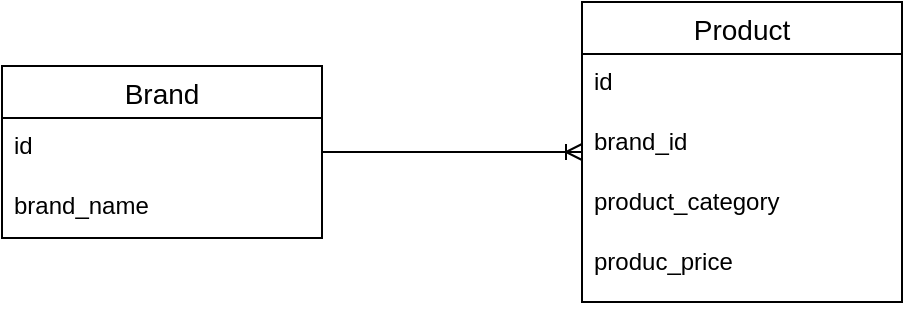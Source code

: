 <mxfile version="26.1.1">
  <diagram name="페이지-1" id="RqofLLY-m6_RUrMcSa6Y">
    <mxGraphModel dx="954" dy="507" grid="1" gridSize="10" guides="1" tooltips="1" connect="1" arrows="1" fold="1" page="1" pageScale="1" pageWidth="827" pageHeight="1169" math="0" shadow="0">
      <root>
        <mxCell id="0" />
        <mxCell id="1" parent="0" />
        <mxCell id="E-FXd8c1MgQbeYj2_pKc-1" value="Brand" style="swimlane;fontStyle=0;childLayout=stackLayout;horizontal=1;startSize=26;horizontalStack=0;resizeParent=1;resizeParentMax=0;resizeLast=0;collapsible=1;marginBottom=0;align=center;fontSize=14;" vertex="1" parent="1">
          <mxGeometry x="330" y="410" width="160" height="86" as="geometry" />
        </mxCell>
        <mxCell id="E-FXd8c1MgQbeYj2_pKc-2" value="id" style="text;strokeColor=none;fillColor=none;spacingLeft=4;spacingRight=4;overflow=hidden;rotatable=0;points=[[0,0.5],[1,0.5]];portConstraint=eastwest;fontSize=12;whiteSpace=wrap;html=1;" vertex="1" parent="E-FXd8c1MgQbeYj2_pKc-1">
          <mxGeometry y="26" width="160" height="30" as="geometry" />
        </mxCell>
        <mxCell id="E-FXd8c1MgQbeYj2_pKc-3" value="brand_name" style="text;strokeColor=none;fillColor=none;spacingLeft=4;spacingRight=4;overflow=hidden;rotatable=0;points=[[0,0.5],[1,0.5]];portConstraint=eastwest;fontSize=12;whiteSpace=wrap;html=1;" vertex="1" parent="E-FXd8c1MgQbeYj2_pKc-1">
          <mxGeometry y="56" width="160" height="30" as="geometry" />
        </mxCell>
        <mxCell id="E-FXd8c1MgQbeYj2_pKc-5" value="Product" style="swimlane;fontStyle=0;childLayout=stackLayout;horizontal=1;startSize=26;horizontalStack=0;resizeParent=1;resizeParentMax=0;resizeLast=0;collapsible=1;marginBottom=0;align=center;fontSize=14;" vertex="1" parent="1">
          <mxGeometry x="620" y="378" width="160" height="150" as="geometry" />
        </mxCell>
        <mxCell id="E-FXd8c1MgQbeYj2_pKc-6" value="id" style="text;strokeColor=none;fillColor=none;spacingLeft=4;spacingRight=4;overflow=hidden;rotatable=0;points=[[0,0.5],[1,0.5]];portConstraint=eastwest;fontSize=12;whiteSpace=wrap;html=1;" vertex="1" parent="E-FXd8c1MgQbeYj2_pKc-5">
          <mxGeometry y="26" width="160" height="30" as="geometry" />
        </mxCell>
        <mxCell id="E-FXd8c1MgQbeYj2_pKc-9" value="brand_id" style="text;strokeColor=none;fillColor=none;spacingLeft=4;spacingRight=4;overflow=hidden;rotatable=0;points=[[0,0.5],[1,0.5]];portConstraint=eastwest;fontSize=12;whiteSpace=wrap;html=1;" vertex="1" parent="E-FXd8c1MgQbeYj2_pKc-5">
          <mxGeometry y="56" width="160" height="30" as="geometry" />
        </mxCell>
        <mxCell id="E-FXd8c1MgQbeYj2_pKc-7" value="product_category" style="text;strokeColor=none;fillColor=none;spacingLeft=4;spacingRight=4;overflow=hidden;rotatable=0;points=[[0,0.5],[1,0.5]];portConstraint=eastwest;fontSize=12;whiteSpace=wrap;html=1;" vertex="1" parent="E-FXd8c1MgQbeYj2_pKc-5">
          <mxGeometry y="86" width="160" height="30" as="geometry" />
        </mxCell>
        <mxCell id="E-FXd8c1MgQbeYj2_pKc-8" value="produc_price" style="text;strokeColor=none;fillColor=none;spacingLeft=4;spacingRight=4;overflow=hidden;rotatable=0;points=[[0,0.5],[1,0.5]];portConstraint=eastwest;fontSize=12;whiteSpace=wrap;html=1;" vertex="1" parent="E-FXd8c1MgQbeYj2_pKc-5">
          <mxGeometry y="116" width="160" height="34" as="geometry" />
        </mxCell>
        <mxCell id="E-FXd8c1MgQbeYj2_pKc-10" value="" style="edgeStyle=entityRelationEdgeStyle;fontSize=12;html=1;endArrow=ERoneToMany;rounded=0;" edge="1" parent="1" source="E-FXd8c1MgQbeYj2_pKc-1" target="E-FXd8c1MgQbeYj2_pKc-5">
          <mxGeometry width="100" height="100" relative="1" as="geometry">
            <mxPoint x="490" y="500" as="sourcePoint" />
            <mxPoint x="590" y="400" as="targetPoint" />
          </mxGeometry>
        </mxCell>
      </root>
    </mxGraphModel>
  </diagram>
</mxfile>
